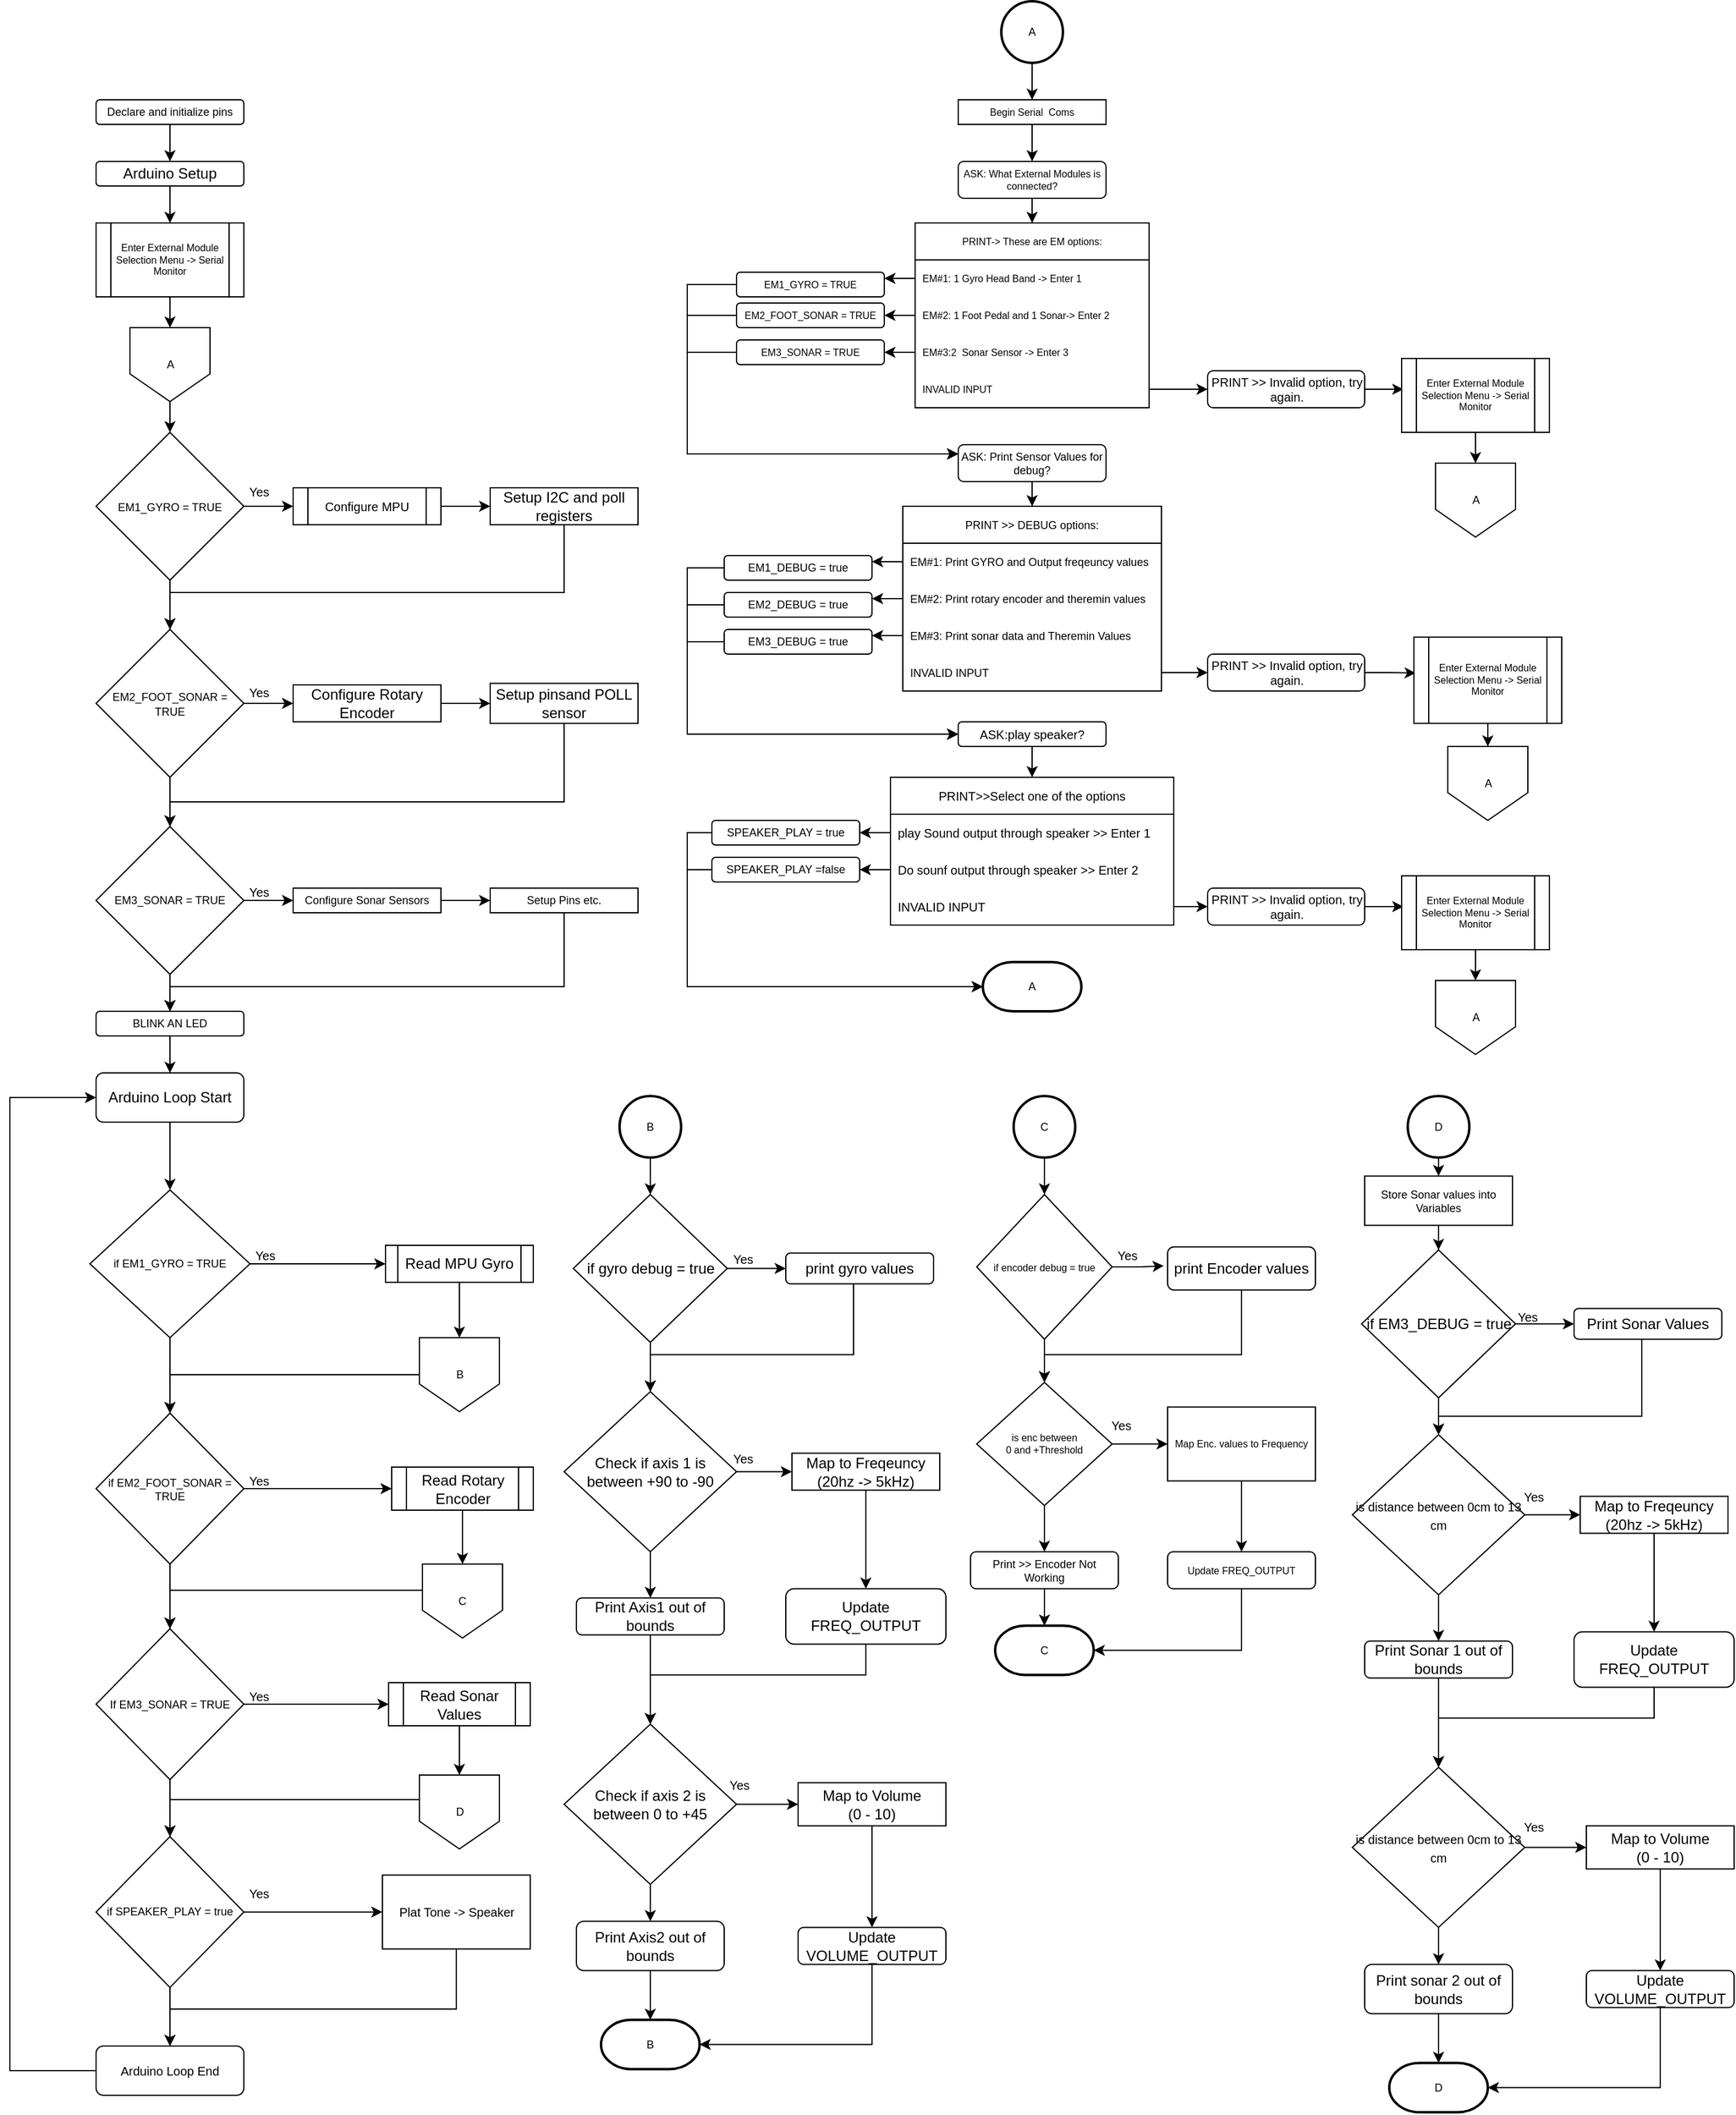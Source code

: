 <mxfile version="15.8.8" type="device"><diagram id="PJEQKFrNJg71ciwp8F-Z" name="Page-1"><mxGraphModel dx="1990" dy="1111" grid="1" gridSize="10" guides="1" tooltips="1" connect="1" arrows="1" fold="1" page="1" pageScale="1" pageWidth="850" pageHeight="1100" math="0" shadow="0"><root><mxCell id="0"/><mxCell id="1" parent="0"/><mxCell id="bRfIa2xZ5brcQMo-FOr0-97" style="edgeStyle=orthogonalEdgeStyle;rounded=0;orthogonalLoop=1;jettySize=auto;html=1;entryX=0.5;entryY=0;entryDx=0;entryDy=0;fontSize=8;" parent="1" source="bRfIa2xZ5brcQMo-FOr0-1" target="bRfIa2xZ5brcQMo-FOr0-75" edge="1"><mxGeometry relative="1" as="geometry"/></mxCell><mxCell id="bRfIa2xZ5brcQMo-FOr0-1" value="&lt;div&gt;Arduino Setup&lt;/div&gt;" style="rounded=1;whiteSpace=wrap;html=1;" parent="1" vertex="1"><mxGeometry x="250" y="220" width="120" height="20" as="geometry"/></mxCell><mxCell id="DkC74jDLHXOKYl8JmNId-74" style="edgeStyle=orthogonalEdgeStyle;rounded=0;orthogonalLoop=1;jettySize=auto;html=1;entryX=0.5;entryY=0;entryDx=0;entryDy=0;fontSize=9;" edge="1" parent="1" source="bRfIa2xZ5brcQMo-FOr0-4" target="DkC74jDLHXOKYl8JmNId-57"><mxGeometry relative="1" as="geometry"/></mxCell><mxCell id="bRfIa2xZ5brcQMo-FOr0-4" value="Arduino Loop Start" style="rounded=1;whiteSpace=wrap;html=1;" parent="1" vertex="1"><mxGeometry x="250" y="960" width="120" height="40" as="geometry"/></mxCell><mxCell id="DkC74jDLHXOKYl8JmNId-12" style="edgeStyle=orthogonalEdgeStyle;rounded=0;orthogonalLoop=1;jettySize=auto;html=1;entryX=0;entryY=0.5;entryDx=0;entryDy=0;fontSize=9;" edge="1" parent="1" source="bRfIa2xZ5brcQMo-FOr0-7" target="bRfIa2xZ5brcQMo-FOr0-55"><mxGeometry relative="1" as="geometry"/></mxCell><mxCell id="bRfIa2xZ5brcQMo-FOr0-7" value="Configure Rotary Encoder" style="rounded=0;whiteSpace=wrap;html=1;" parent="1" vertex="1"><mxGeometry x="410" y="645" width="120" height="30" as="geometry"/></mxCell><mxCell id="DkC74jDLHXOKYl8JmNId-95" style="edgeStyle=orthogonalEdgeStyle;rounded=0;orthogonalLoop=1;jettySize=auto;html=1;entryX=0.5;entryY=0;entryDx=0;entryDy=0;fontSize=9;" edge="1" parent="1" source="bRfIa2xZ5brcQMo-FOr0-11" target="DkC74jDLHXOKYl8JmNId-94"><mxGeometry relative="1" as="geometry"/></mxCell><mxCell id="bRfIa2xZ5brcQMo-FOr0-11" value="Read MPU Gyro" style="shape=process;whiteSpace=wrap;html=1;backgroundOutline=1;size=0.083;" parent="1" vertex="1"><mxGeometry x="485" y="1100" width="120" height="30" as="geometry"/></mxCell><mxCell id="DkC74jDLHXOKYl8JmNId-64" style="edgeStyle=orthogonalEdgeStyle;rounded=0;orthogonalLoop=1;jettySize=auto;html=1;entryX=0;entryY=0.5;entryDx=0;entryDy=0;fontSize=9;" edge="1" parent="1" source="bRfIa2xZ5brcQMo-FOr0-13" target="bRfIa2xZ5brcQMo-FOr0-14"><mxGeometry relative="1" as="geometry"/></mxCell><mxCell id="DkC74jDLHXOKYl8JmNId-66" style="edgeStyle=orthogonalEdgeStyle;rounded=0;orthogonalLoop=1;jettySize=auto;html=1;entryX=0.5;entryY=0;entryDx=0;entryDy=0;fontSize=9;" edge="1" parent="1" source="bRfIa2xZ5brcQMo-FOr0-13" target="bRfIa2xZ5brcQMo-FOr0-17"><mxGeometry relative="1" as="geometry"/></mxCell><mxCell id="bRfIa2xZ5brcQMo-FOr0-13" value="Check if axis 1 is between +90 to -90" style="rhombus;whiteSpace=wrap;html=1;" parent="1" vertex="1"><mxGeometry x="630" y="1218.75" width="140" height="130" as="geometry"/></mxCell><mxCell id="DkC74jDLHXOKYl8JmNId-65" style="edgeStyle=orthogonalEdgeStyle;rounded=0;orthogonalLoop=1;jettySize=auto;html=1;entryX=0.5;entryY=0;entryDx=0;entryDy=0;fontSize=9;" edge="1" parent="1" source="bRfIa2xZ5brcQMo-FOr0-14" target="bRfIa2xZ5brcQMo-FOr0-36"><mxGeometry relative="1" as="geometry"/></mxCell><mxCell id="bRfIa2xZ5brcQMo-FOr0-14" value="Map to Freqeuncy&lt;br&gt;(20hz -&amp;gt; 5kHz)" style="rounded=0;whiteSpace=wrap;html=1;" parent="1" vertex="1"><mxGeometry x="815" y="1268.75" width="120" height="30" as="geometry"/></mxCell><mxCell id="DkC74jDLHXOKYl8JmNId-67" style="edgeStyle=orthogonalEdgeStyle;rounded=0;orthogonalLoop=1;jettySize=auto;html=1;entryX=0.5;entryY=0;entryDx=0;entryDy=0;fontSize=9;" edge="1" parent="1" source="bRfIa2xZ5brcQMo-FOr0-17" target="bRfIa2xZ5brcQMo-FOr0-18"><mxGeometry relative="1" as="geometry"/></mxCell><mxCell id="bRfIa2xZ5brcQMo-FOr0-17" value="Print Axis1 out of bounds" style="rounded=1;whiteSpace=wrap;html=1;" parent="1" vertex="1"><mxGeometry x="640" y="1386.25" width="120" height="30" as="geometry"/></mxCell><mxCell id="DkC74jDLHXOKYl8JmNId-71" style="edgeStyle=orthogonalEdgeStyle;rounded=0;orthogonalLoop=1;jettySize=auto;html=1;entryX=0;entryY=0.5;entryDx=0;entryDy=0;fontSize=9;" edge="1" parent="1" source="bRfIa2xZ5brcQMo-FOr0-18" target="bRfIa2xZ5brcQMo-FOr0-19"><mxGeometry relative="1" as="geometry"/></mxCell><mxCell id="DkC74jDLHXOKYl8JmNId-73" style="edgeStyle=orthogonalEdgeStyle;rounded=0;orthogonalLoop=1;jettySize=auto;html=1;entryX=0.5;entryY=0;entryDx=0;entryDy=0;fontSize=9;" edge="1" parent="1" source="bRfIa2xZ5brcQMo-FOr0-18" target="bRfIa2xZ5brcQMo-FOr0-21"><mxGeometry relative="1" as="geometry"/></mxCell><mxCell id="bRfIa2xZ5brcQMo-FOr0-18" value="Check if axis 2 is between 0 to +45" style="rhombus;whiteSpace=wrap;html=1;" parent="1" vertex="1"><mxGeometry x="630" y="1488.75" width="140" height="130" as="geometry"/></mxCell><mxCell id="DkC74jDLHXOKYl8JmNId-72" style="edgeStyle=orthogonalEdgeStyle;rounded=0;orthogonalLoop=1;jettySize=auto;html=1;entryX=0.5;entryY=0;entryDx=0;entryDy=0;fontSize=9;" edge="1" parent="1" source="bRfIa2xZ5brcQMo-FOr0-19" target="bRfIa2xZ5brcQMo-FOr0-38"><mxGeometry relative="1" as="geometry"/></mxCell><mxCell id="bRfIa2xZ5brcQMo-FOr0-19" value="Map to Volume&lt;br&gt;(0 - 10)" style="rounded=0;whiteSpace=wrap;html=1;" parent="1" vertex="1"><mxGeometry x="820" y="1536.25" width="120" height="35" as="geometry"/></mxCell><mxCell id="DkC74jDLHXOKYl8JmNId-101" style="edgeStyle=orthogonalEdgeStyle;rounded=0;orthogonalLoop=1;jettySize=auto;html=1;entryX=0.5;entryY=0;entryDx=0;entryDy=0;entryPerimeter=0;fontSize=9;" edge="1" parent="1" source="bRfIa2xZ5brcQMo-FOr0-21" target="DkC74jDLHXOKYl8JmNId-100"><mxGeometry relative="1" as="geometry"/></mxCell><mxCell id="bRfIa2xZ5brcQMo-FOr0-21" value="Print Axis2 out of bounds" style="rounded=1;whiteSpace=wrap;html=1;" parent="1" vertex="1"><mxGeometry x="640" y="1648.75" width="120" height="40" as="geometry"/></mxCell><mxCell id="DkC74jDLHXOKYl8JmNId-68" style="edgeStyle=orthogonalEdgeStyle;rounded=0;orthogonalLoop=1;jettySize=auto;html=1;fontSize=9;" edge="1" parent="1" source="bRfIa2xZ5brcQMo-FOr0-36" target="bRfIa2xZ5brcQMo-FOr0-18"><mxGeometry relative="1" as="geometry"><Array as="points"><mxPoint x="875" y="1448.75"/><mxPoint x="700" y="1448.75"/></Array></mxGeometry></mxCell><mxCell id="bRfIa2xZ5brcQMo-FOr0-36" value="Update FREQ_OUTPUT" style="rounded=1;whiteSpace=wrap;html=1;" parent="1" vertex="1"><mxGeometry x="810" y="1378.75" width="130" height="45" as="geometry"/></mxCell><mxCell id="DkC74jDLHXOKYl8JmNId-102" style="edgeStyle=orthogonalEdgeStyle;rounded=0;orthogonalLoop=1;jettySize=auto;html=1;entryX=1;entryY=0.5;entryDx=0;entryDy=0;entryPerimeter=0;fontSize=9;" edge="1" parent="1" source="bRfIa2xZ5brcQMo-FOr0-38" target="DkC74jDLHXOKYl8JmNId-100"><mxGeometry relative="1" as="geometry"><Array as="points"><mxPoint x="880" y="1748.75"/></Array></mxGeometry></mxCell><mxCell id="bRfIa2xZ5brcQMo-FOr0-38" value="Update VOLUME_OUTPUT" style="rounded=1;whiteSpace=wrap;html=1;" parent="1" vertex="1"><mxGeometry x="820" y="1653.75" width="120" height="30" as="geometry"/></mxCell><mxCell id="DkC74jDLHXOKYl8JmNId-61" style="edgeStyle=orthogonalEdgeStyle;rounded=0;orthogonalLoop=1;jettySize=auto;html=1;entryX=0;entryY=0.5;entryDx=0;entryDy=0;fontSize=9;" edge="1" parent="1" source="bRfIa2xZ5brcQMo-FOr0-45" target="bRfIa2xZ5brcQMo-FOr0-46"><mxGeometry relative="1" as="geometry"/></mxCell><mxCell id="DkC74jDLHXOKYl8JmNId-62" style="edgeStyle=orthogonalEdgeStyle;rounded=0;orthogonalLoop=1;jettySize=auto;html=1;entryX=0.5;entryY=0;entryDx=0;entryDy=0;fontSize=9;" edge="1" parent="1" source="bRfIa2xZ5brcQMo-FOr0-45" target="bRfIa2xZ5brcQMo-FOr0-13"><mxGeometry relative="1" as="geometry"/></mxCell><mxCell id="bRfIa2xZ5brcQMo-FOr0-45" value="if gyro debug = true" style="rhombus;whiteSpace=wrap;html=1;" parent="1" vertex="1"><mxGeometry x="637.5" y="1058.75" width="125" height="120" as="geometry"/></mxCell><mxCell id="DkC74jDLHXOKYl8JmNId-70" style="edgeStyle=orthogonalEdgeStyle;rounded=0;orthogonalLoop=1;jettySize=auto;html=1;entryX=0.5;entryY=0;entryDx=0;entryDy=0;fontSize=9;" edge="1" parent="1" source="bRfIa2xZ5brcQMo-FOr0-46" target="bRfIa2xZ5brcQMo-FOr0-13"><mxGeometry relative="1" as="geometry"><Array as="points"><mxPoint x="865" y="1188.75"/><mxPoint x="700" y="1188.75"/></Array></mxGeometry></mxCell><mxCell id="bRfIa2xZ5brcQMo-FOr0-46" value="print gyro values" style="rounded=1;whiteSpace=wrap;html=1;" parent="1" vertex="1"><mxGeometry x="810" y="1106.25" width="120" height="25" as="geometry"/></mxCell><mxCell id="DkC74jDLHXOKYl8JmNId-108" style="edgeStyle=orthogonalEdgeStyle;rounded=0;orthogonalLoop=1;jettySize=auto;html=1;entryX=0.5;entryY=0;entryDx=0;entryDy=0;fontSize=9;" edge="1" parent="1" source="bRfIa2xZ5brcQMo-FOr0-51" target="DkC74jDLHXOKYl8JmNId-107"><mxGeometry relative="1" as="geometry"/></mxCell><mxCell id="bRfIa2xZ5brcQMo-FOr0-51" value="Read Rotary Encoder" style="shape=process;whiteSpace=wrap;html=1;backgroundOutline=1;" parent="1" vertex="1"><mxGeometry x="490" y="1280" width="115" height="35" as="geometry"/></mxCell><mxCell id="DkC74jDLHXOKYl8JmNId-162" style="edgeStyle=orthogonalEdgeStyle;rounded=0;orthogonalLoop=1;jettySize=auto;html=1;entryX=0.5;entryY=0;entryDx=0;entryDy=0;fontSize=10;" edge="1" parent="1" source="bRfIa2xZ5brcQMo-FOr0-55" target="DkC74jDLHXOKYl8JmNId-14"><mxGeometry relative="1" as="geometry"><Array as="points"><mxPoint x="630" y="740"/><mxPoint x="310" y="740"/></Array></mxGeometry></mxCell><mxCell id="bRfIa2xZ5brcQMo-FOr0-55" value="Setup pinsand POLL sensor" style="rounded=0;whiteSpace=wrap;html=1;" parent="1" vertex="1"><mxGeometry x="570" y="643.75" width="120" height="32.5" as="geometry"/></mxCell><mxCell id="DkC74jDLHXOKYl8JmNId-163" style="edgeStyle=orthogonalEdgeStyle;rounded=0;orthogonalLoop=1;jettySize=auto;html=1;entryX=0.5;entryY=0;entryDx=0;entryDy=0;fontSize=10;" edge="1" parent="1" source="bRfIa2xZ5brcQMo-FOr0-56" target="DkC74jDLHXOKYl8JmNId-3"><mxGeometry relative="1" as="geometry"><Array as="points"><mxPoint x="630" y="570"/><mxPoint x="310" y="570"/></Array></mxGeometry></mxCell><mxCell id="bRfIa2xZ5brcQMo-FOr0-56" value="Setup I2C and poll registers" style="rounded=0;whiteSpace=wrap;html=1;" parent="1" vertex="1"><mxGeometry x="570" y="485" width="120" height="30" as="geometry"/></mxCell><mxCell id="bRfIa2xZ5brcQMo-FOr0-70" style="edgeStyle=orthogonalEdgeStyle;rounded=0;orthogonalLoop=1;jettySize=auto;html=1;entryX=-0.026;entryY=0.44;entryDx=0;entryDy=0;entryPerimeter=0;fontSize=8;" parent="1" source="bRfIa2xZ5brcQMo-FOr0-64" target="bRfIa2xZ5brcQMo-FOr0-65" edge="1"><mxGeometry relative="1" as="geometry"/></mxCell><mxCell id="DkC74jDLHXOKYl8JmNId-80" style="edgeStyle=orthogonalEdgeStyle;rounded=0;orthogonalLoop=1;jettySize=auto;html=1;entryX=0.5;entryY=0;entryDx=0;entryDy=0;fontSize=9;" edge="1" parent="1" source="bRfIa2xZ5brcQMo-FOr0-64" target="bRfIa2xZ5brcQMo-FOr0-71"><mxGeometry relative="1" as="geometry"/></mxCell><mxCell id="bRfIa2xZ5brcQMo-FOr0-64" value="if encoder debug = true" style="rhombus;whiteSpace=wrap;html=1;fontSize=8;" parent="1" vertex="1"><mxGeometry x="965" y="1058.75" width="110" height="117.5" as="geometry"/></mxCell><mxCell id="DkC74jDLHXOKYl8JmNId-81" style="edgeStyle=orthogonalEdgeStyle;rounded=0;orthogonalLoop=1;jettySize=auto;html=1;entryX=0.5;entryY=0;entryDx=0;entryDy=0;fontSize=9;" edge="1" parent="1" source="bRfIa2xZ5brcQMo-FOr0-65" target="bRfIa2xZ5brcQMo-FOr0-71"><mxGeometry relative="1" as="geometry"><Array as="points"><mxPoint x="1180" y="1188.75"/><mxPoint x="1020" y="1188.75"/></Array></mxGeometry></mxCell><mxCell id="bRfIa2xZ5brcQMo-FOr0-65" value="print Encoder values" style="rounded=1;whiteSpace=wrap;html=1;" parent="1" vertex="1"><mxGeometry x="1120" y="1101.25" width="120" height="35" as="geometry"/></mxCell><mxCell id="DkC74jDLHXOKYl8JmNId-85" style="edgeStyle=orthogonalEdgeStyle;rounded=0;orthogonalLoop=1;jettySize=auto;html=1;entryX=0;entryY=0.5;entryDx=0;entryDy=0;fontSize=9;" edge="1" parent="1" source="bRfIa2xZ5brcQMo-FOr0-71" target="bRfIa2xZ5brcQMo-FOr0-72"><mxGeometry relative="1" as="geometry"/></mxCell><mxCell id="DkC74jDLHXOKYl8JmNId-87" style="edgeStyle=orthogonalEdgeStyle;rounded=0;orthogonalLoop=1;jettySize=auto;html=1;entryX=0.5;entryY=0;entryDx=0;entryDy=0;fontSize=9;" edge="1" parent="1" source="bRfIa2xZ5brcQMo-FOr0-71" target="DkC74jDLHXOKYl8JmNId-48"><mxGeometry relative="1" as="geometry"/></mxCell><mxCell id="bRfIa2xZ5brcQMo-FOr0-71" value="&lt;div&gt;is enc between &lt;br&gt;&lt;/div&gt;&lt;div&gt;0 and +Threshold&lt;br&gt;&lt;/div&gt;" style="rhombus;whiteSpace=wrap;html=1;fontSize=8;" parent="1" vertex="1"><mxGeometry x="965" y="1211.25" width="110" height="100" as="geometry"/></mxCell><mxCell id="DkC74jDLHXOKYl8JmNId-86" style="edgeStyle=orthogonalEdgeStyle;rounded=0;orthogonalLoop=1;jettySize=auto;html=1;entryX=0.5;entryY=0;entryDx=0;entryDy=0;fontSize=9;" edge="1" parent="1" source="bRfIa2xZ5brcQMo-FOr0-72" target="bRfIa2xZ5brcQMo-FOr0-73"><mxGeometry relative="1" as="geometry"/></mxCell><mxCell id="bRfIa2xZ5brcQMo-FOr0-72" value="Map Enc. values to Frequency " style="rounded=0;whiteSpace=wrap;html=1;fontSize=8;" parent="1" vertex="1"><mxGeometry x="1120" y="1231.25" width="120" height="60" as="geometry"/></mxCell><mxCell id="DkC74jDLHXOKYl8JmNId-113" style="edgeStyle=orthogonalEdgeStyle;rounded=0;orthogonalLoop=1;jettySize=auto;html=1;entryX=1;entryY=0.5;entryDx=0;entryDy=0;entryPerimeter=0;fontSize=9;" edge="1" parent="1" source="bRfIa2xZ5brcQMo-FOr0-73" target="DkC74jDLHXOKYl8JmNId-111"><mxGeometry relative="1" as="geometry"><Array as="points"><mxPoint x="1180" y="1428.75"/></Array></mxGeometry></mxCell><mxCell id="bRfIa2xZ5brcQMo-FOr0-73" value="Update FREQ_OUTPUT" style="rounded=1;whiteSpace=wrap;html=1;fontSize=8;" parent="1" vertex="1"><mxGeometry x="1120" y="1348.75" width="120" height="30" as="geometry"/></mxCell><mxCell id="DkC74jDLHXOKYl8JmNId-186" style="edgeStyle=orthogonalEdgeStyle;rounded=0;orthogonalLoop=1;jettySize=auto;html=1;entryX=0.5;entryY=0;entryDx=0;entryDy=0;fontSize=10;" edge="1" parent="1" source="bRfIa2xZ5brcQMo-FOr0-75" target="DkC74jDLHXOKYl8JmNId-185"><mxGeometry relative="1" as="geometry"/></mxCell><mxCell id="bRfIa2xZ5brcQMo-FOr0-75" value="Enter External Module Selection Menu -&amp;gt; Serial Monitor" style="shape=process;whiteSpace=wrap;html=1;backgroundOutline=1;fontSize=8;" parent="1" vertex="1"><mxGeometry x="250" y="270" width="120" height="60" as="geometry"/></mxCell><mxCell id="bRfIa2xZ5brcQMo-FOr0-89" style="edgeStyle=orthogonalEdgeStyle;rounded=0;orthogonalLoop=1;jettySize=auto;html=1;entryX=0.5;entryY=0;entryDx=0;entryDy=0;fontSize=8;" parent="1" source="bRfIa2xZ5brcQMo-FOr0-77" target="bRfIa2xZ5brcQMo-FOr0-84" edge="1"><mxGeometry relative="1" as="geometry"/></mxCell><mxCell id="bRfIa2xZ5brcQMo-FOr0-77" value="&lt;div&gt;Begin Serial&amp;nbsp; Coms&lt;/div&gt;" style="rounded=0;whiteSpace=wrap;html=1;fontSize=8;" parent="1" vertex="1"><mxGeometry x="950" y="170" width="120" height="20" as="geometry"/></mxCell><mxCell id="bRfIa2xZ5brcQMo-FOr0-80" value="PRINT-&gt; These are EM options: " style="swimlane;fontStyle=0;childLayout=stackLayout;horizontal=1;startSize=30;horizontalStack=0;resizeParent=1;resizeParentMax=0;resizeLast=0;collapsible=1;marginBottom=0;fontSize=8;" parent="1" vertex="1"><mxGeometry x="915" y="270" width="190" height="150" as="geometry"><mxRectangle x="-115" y="-110" width="140" height="30" as="alternateBounds"/></mxGeometry></mxCell><mxCell id="bRfIa2xZ5brcQMo-FOr0-81" value="EM#1: 1 Gyro Head Band -&gt; Enter 1" style="text;strokeColor=none;fillColor=none;align=left;verticalAlign=middle;spacingLeft=4;spacingRight=4;overflow=hidden;points=[[0,0.5],[1,0.5]];portConstraint=eastwest;rotatable=0;fontSize=8;" parent="bRfIa2xZ5brcQMo-FOr0-80" vertex="1"><mxGeometry y="30" width="190" height="30" as="geometry"/></mxCell><mxCell id="bRfIa2xZ5brcQMo-FOr0-82" value="EM#2: 1 Foot Pedal and 1 Sonar-&gt; Enter 2" style="text;strokeColor=none;fillColor=none;align=left;verticalAlign=middle;spacingLeft=4;spacingRight=4;overflow=hidden;points=[[0,0.5],[1,0.5]];portConstraint=eastwest;rotatable=0;fontSize=8;" parent="bRfIa2xZ5brcQMo-FOr0-80" vertex="1"><mxGeometry y="60" width="190" height="30" as="geometry"/></mxCell><mxCell id="bRfIa2xZ5brcQMo-FOr0-83" value="EM#3:2  Sonar Sensor -&gt; Enter 3" style="text;strokeColor=none;fillColor=none;align=left;verticalAlign=middle;spacingLeft=4;spacingRight=4;overflow=hidden;points=[[0,0.5],[1,0.5]];portConstraint=eastwest;rotatable=0;fontSize=8;" parent="bRfIa2xZ5brcQMo-FOr0-80" vertex="1"><mxGeometry y="90" width="190" height="30" as="geometry"/></mxCell><mxCell id="DkC74jDLHXOKYl8JmNId-193" value="INVALID INPUT " style="text;strokeColor=none;fillColor=none;align=left;verticalAlign=middle;spacingLeft=4;spacingRight=4;overflow=hidden;points=[[0,0.5],[1,0.5]];portConstraint=eastwest;rotatable=0;fontSize=8;" vertex="1" parent="bRfIa2xZ5brcQMo-FOr0-80"><mxGeometry y="120" width="190" height="30" as="geometry"/></mxCell><mxCell id="bRfIa2xZ5brcQMo-FOr0-90" style="edgeStyle=orthogonalEdgeStyle;rounded=0;orthogonalLoop=1;jettySize=auto;html=1;entryX=0.5;entryY=0;entryDx=0;entryDy=0;fontSize=8;" parent="1" source="bRfIa2xZ5brcQMo-FOr0-84" target="bRfIa2xZ5brcQMo-FOr0-80" edge="1"><mxGeometry relative="1" as="geometry"/></mxCell><mxCell id="bRfIa2xZ5brcQMo-FOr0-84" value="ASK: What External Modules is connected?" style="rounded=1;whiteSpace=wrap;html=1;fontSize=8;" parent="1" vertex="1"><mxGeometry x="950" y="220" width="120" height="30" as="geometry"/></mxCell><mxCell id="DkC74jDLHXOKYl8JmNId-215" style="edgeStyle=orthogonalEdgeStyle;rounded=0;orthogonalLoop=1;jettySize=auto;html=1;entryX=0;entryY=0.25;entryDx=0;entryDy=0;fontSize=10;" edge="1" parent="1" source="bRfIa2xZ5brcQMo-FOr0-85" target="DkC74jDLHXOKYl8JmNId-19"><mxGeometry relative="1" as="geometry"><Array as="points"><mxPoint x="730" y="320"/><mxPoint x="730" y="458"/></Array></mxGeometry></mxCell><mxCell id="bRfIa2xZ5brcQMo-FOr0-85" value="EM1_GYRO = TRUE" style="rounded=1;whiteSpace=wrap;html=1;fontSize=8;" parent="1" vertex="1"><mxGeometry x="770" y="310" width="120" height="20" as="geometry"/></mxCell><mxCell id="DkC74jDLHXOKYl8JmNId-216" style="edgeStyle=orthogonalEdgeStyle;rounded=0;orthogonalLoop=1;jettySize=auto;html=1;entryX=0;entryY=0.25;entryDx=0;entryDy=0;fontSize=10;" edge="1" parent="1" source="bRfIa2xZ5brcQMo-FOr0-87" target="DkC74jDLHXOKYl8JmNId-19"><mxGeometry relative="1" as="geometry"><Array as="points"><mxPoint x="730" y="345"/><mxPoint x="730" y="458"/></Array></mxGeometry></mxCell><mxCell id="bRfIa2xZ5brcQMo-FOr0-87" value="EM2_FOOT_SONAR = TRUE" style="rounded=1;whiteSpace=wrap;html=1;fontSize=8;" parent="1" vertex="1"><mxGeometry x="770" y="335" width="120" height="20" as="geometry"/></mxCell><mxCell id="DkC74jDLHXOKYl8JmNId-217" style="edgeStyle=orthogonalEdgeStyle;rounded=0;orthogonalLoop=1;jettySize=auto;html=1;entryX=0;entryY=0.25;entryDx=0;entryDy=0;fontSize=10;" edge="1" parent="1" source="bRfIa2xZ5brcQMo-FOr0-88" target="DkC74jDLHXOKYl8JmNId-19"><mxGeometry relative="1" as="geometry"><Array as="points"><mxPoint x="730" y="375"/><mxPoint x="730" y="458"/></Array></mxGeometry></mxCell><mxCell id="bRfIa2xZ5brcQMo-FOr0-88" value="EM3_SONAR = TRUE" style="rounded=1;whiteSpace=wrap;html=1;fontSize=8;" parent="1" vertex="1"><mxGeometry x="770" y="365" width="120" height="20" as="geometry"/></mxCell><mxCell id="bRfIa2xZ5brcQMo-FOr0-92" style="edgeStyle=orthogonalEdgeStyle;rounded=0;orthogonalLoop=1;jettySize=auto;html=1;entryX=1;entryY=0.25;entryDx=0;entryDy=0;fontSize=8;" parent="1" source="bRfIa2xZ5brcQMo-FOr0-81" target="bRfIa2xZ5brcQMo-FOr0-85" edge="1"><mxGeometry relative="1" as="geometry"/></mxCell><mxCell id="bRfIa2xZ5brcQMo-FOr0-93" style="edgeStyle=orthogonalEdgeStyle;rounded=0;orthogonalLoop=1;jettySize=auto;html=1;entryX=1;entryY=0.5;entryDx=0;entryDy=0;fontSize=8;" parent="1" source="bRfIa2xZ5brcQMo-FOr0-82" target="bRfIa2xZ5brcQMo-FOr0-87" edge="1"><mxGeometry relative="1" as="geometry"/></mxCell><mxCell id="bRfIa2xZ5brcQMo-FOr0-94" style="edgeStyle=orthogonalEdgeStyle;rounded=0;orthogonalLoop=1;jettySize=auto;html=1;entryX=1;entryY=0.5;entryDx=0;entryDy=0;fontSize=8;" parent="1" source="bRfIa2xZ5brcQMo-FOr0-83" target="bRfIa2xZ5brcQMo-FOr0-88" edge="1"><mxGeometry relative="1" as="geometry"/></mxCell><mxCell id="DkC74jDLHXOKYl8JmNId-6" style="edgeStyle=orthogonalEdgeStyle;rounded=0;orthogonalLoop=1;jettySize=auto;html=1;entryX=0;entryY=0.5;entryDx=0;entryDy=0;fontSize=9;" edge="1" parent="1" source="DkC74jDLHXOKYl8JmNId-1" target="DkC74jDLHXOKYl8JmNId-2"><mxGeometry relative="1" as="geometry"><Array as="points"><mxPoint x="390" y="500"/><mxPoint x="390" y="500"/></Array></mxGeometry></mxCell><mxCell id="DkC74jDLHXOKYl8JmNId-9" style="edgeStyle=orthogonalEdgeStyle;rounded=0;orthogonalLoop=1;jettySize=auto;html=1;entryX=0.5;entryY=0;entryDx=0;entryDy=0;fontSize=9;" edge="1" parent="1" source="DkC74jDLHXOKYl8JmNId-1" target="DkC74jDLHXOKYl8JmNId-3"><mxGeometry relative="1" as="geometry"/></mxCell><mxCell id="DkC74jDLHXOKYl8JmNId-1" value="&lt;font style=&quot;font-size: 9px&quot;&gt;&lt;br&gt;EM1_GYRO = TRUE&lt;br&gt;&lt;br&gt;&lt;/font&gt;" style="rhombus;whiteSpace=wrap;html=1;" vertex="1" parent="1"><mxGeometry x="250" y="440" width="120" height="120" as="geometry"/></mxCell><mxCell id="DkC74jDLHXOKYl8JmNId-7" style="edgeStyle=orthogonalEdgeStyle;rounded=0;orthogonalLoop=1;jettySize=auto;html=1;fontSize=9;" edge="1" parent="1" source="DkC74jDLHXOKYl8JmNId-2" target="bRfIa2xZ5brcQMo-FOr0-56"><mxGeometry relative="1" as="geometry"/></mxCell><mxCell id="DkC74jDLHXOKYl8JmNId-2" value="Configure MPU" style="shape=process;whiteSpace=wrap;html=1;backgroundOutline=1;fontSize=10;" vertex="1" parent="1"><mxGeometry x="410" y="485" width="120" height="30" as="geometry"/></mxCell><mxCell id="DkC74jDLHXOKYl8JmNId-10" style="edgeStyle=orthogonalEdgeStyle;rounded=0;orthogonalLoop=1;jettySize=auto;html=1;fontSize=9;" edge="1" parent="1" source="DkC74jDLHXOKYl8JmNId-3" target="bRfIa2xZ5brcQMo-FOr0-7"><mxGeometry relative="1" as="geometry"/></mxCell><mxCell id="DkC74jDLHXOKYl8JmNId-16" style="edgeStyle=orthogonalEdgeStyle;rounded=0;orthogonalLoop=1;jettySize=auto;html=1;entryX=0.5;entryY=0;entryDx=0;entryDy=0;fontSize=9;" edge="1" parent="1" source="DkC74jDLHXOKYl8JmNId-3" target="DkC74jDLHXOKYl8JmNId-14"><mxGeometry relative="1" as="geometry"/></mxCell><mxCell id="DkC74jDLHXOKYl8JmNId-3" value="&lt;font style=&quot;font-size: 9px&quot;&gt;EM2_FOOT_SONAR = TRUE&lt;/font&gt;" style="rhombus;whiteSpace=wrap;html=1;fontSize=10;" vertex="1" parent="1"><mxGeometry x="250" y="600" width="120" height="120" as="geometry"/></mxCell><mxCell id="DkC74jDLHXOKYl8JmNId-37" style="edgeStyle=orthogonalEdgeStyle;rounded=0;orthogonalLoop=1;jettySize=auto;html=1;fontSize=9;" edge="1" parent="1" source="DkC74jDLHXOKYl8JmNId-14" target="DkC74jDLHXOKYl8JmNId-15"><mxGeometry relative="1" as="geometry"/></mxCell><mxCell id="DkC74jDLHXOKYl8JmNId-41" style="edgeStyle=orthogonalEdgeStyle;rounded=0;orthogonalLoop=1;jettySize=auto;html=1;entryX=0.5;entryY=0;entryDx=0;entryDy=0;fontSize=9;" edge="1" parent="1" source="DkC74jDLHXOKYl8JmNId-14" target="DkC74jDLHXOKYl8JmNId-40"><mxGeometry relative="1" as="geometry"/></mxCell><mxCell id="DkC74jDLHXOKYl8JmNId-14" value="EM3_SONAR = TRUE" style="rhombus;whiteSpace=wrap;html=1;fontSize=9;" vertex="1" parent="1"><mxGeometry x="250" y="760" width="120" height="120" as="geometry"/></mxCell><mxCell id="DkC74jDLHXOKYl8JmNId-38" style="edgeStyle=orthogonalEdgeStyle;rounded=0;orthogonalLoop=1;jettySize=auto;html=1;entryX=0;entryY=0.5;entryDx=0;entryDy=0;fontSize=9;" edge="1" parent="1" source="DkC74jDLHXOKYl8JmNId-15" target="DkC74jDLHXOKYl8JmNId-18"><mxGeometry relative="1" as="geometry"/></mxCell><mxCell id="DkC74jDLHXOKYl8JmNId-15" value="Configure Sonar Sensors" style="rounded=0;whiteSpace=wrap;html=1;fontSize=9;" vertex="1" parent="1"><mxGeometry x="410" y="810" width="120" height="20" as="geometry"/></mxCell><mxCell id="DkC74jDLHXOKYl8JmNId-164" style="edgeStyle=orthogonalEdgeStyle;rounded=0;orthogonalLoop=1;jettySize=auto;html=1;entryX=0.5;entryY=0;entryDx=0;entryDy=0;fontSize=10;" edge="1" parent="1" source="DkC74jDLHXOKYl8JmNId-18" target="DkC74jDLHXOKYl8JmNId-40"><mxGeometry relative="1" as="geometry"><Array as="points"><mxPoint x="630" y="890"/><mxPoint x="310" y="890"/></Array></mxGeometry></mxCell><mxCell id="DkC74jDLHXOKYl8JmNId-18" value="Setup Pins etc. " style="rounded=0;whiteSpace=wrap;html=1;fontSize=9;" vertex="1" parent="1"><mxGeometry x="570" y="810" width="120" height="20" as="geometry"/></mxCell><mxCell id="DkC74jDLHXOKYl8JmNId-34" style="edgeStyle=orthogonalEdgeStyle;rounded=0;orthogonalLoop=1;jettySize=auto;html=1;entryX=0.5;entryY=0;entryDx=0;entryDy=0;fontSize=9;" edge="1" parent="1" source="DkC74jDLHXOKYl8JmNId-19" target="DkC74jDLHXOKYl8JmNId-20"><mxGeometry relative="1" as="geometry"/></mxCell><mxCell id="DkC74jDLHXOKYl8JmNId-19" value="ASK: Print Sensor Values for debug?" style="rounded=1;whiteSpace=wrap;html=1;fontSize=9;" vertex="1" parent="1"><mxGeometry x="950" y="450" width="120" height="30" as="geometry"/></mxCell><mxCell id="DkC74jDLHXOKYl8JmNId-20" value="PRINT &gt;&gt; DEBUG options:" style="swimlane;fontStyle=0;childLayout=stackLayout;horizontal=1;startSize=30;horizontalStack=0;resizeParent=1;resizeParentMax=0;resizeLast=0;collapsible=1;marginBottom=0;fontSize=9;" vertex="1" parent="1"><mxGeometry x="905" y="500" width="210" height="150" as="geometry"><mxRectangle x="45" y="200" width="150" height="30" as="alternateBounds"/></mxGeometry></mxCell><mxCell id="DkC74jDLHXOKYl8JmNId-21" value="EM#1: Print GYRO and Output freqeuncy values" style="text;strokeColor=none;fillColor=none;align=left;verticalAlign=middle;spacingLeft=4;spacingRight=4;overflow=hidden;points=[[0,0.5],[1,0.5]];portConstraint=eastwest;rotatable=0;fontSize=9;" vertex="1" parent="DkC74jDLHXOKYl8JmNId-20"><mxGeometry y="30" width="210" height="30" as="geometry"/></mxCell><mxCell id="DkC74jDLHXOKYl8JmNId-22" value="EM#2: Print rotary encoder and theremin values" style="text;strokeColor=none;fillColor=none;align=left;verticalAlign=middle;spacingLeft=4;spacingRight=4;overflow=hidden;points=[[0,0.5],[1,0.5]];portConstraint=eastwest;rotatable=0;fontSize=9;" vertex="1" parent="DkC74jDLHXOKYl8JmNId-20"><mxGeometry y="60" width="210" height="30" as="geometry"/></mxCell><mxCell id="DkC74jDLHXOKYl8JmNId-23" value="EM#3: Print sonar data and Theremin Values" style="text;strokeColor=none;fillColor=none;align=left;verticalAlign=middle;spacingLeft=4;spacingRight=4;overflow=hidden;points=[[0,0.5],[1,0.5]];portConstraint=eastwest;rotatable=0;fontSize=9;" vertex="1" parent="DkC74jDLHXOKYl8JmNId-20"><mxGeometry y="90" width="210" height="30" as="geometry"/></mxCell><mxCell id="DkC74jDLHXOKYl8JmNId-194" value="INVALID INPUT " style="text;strokeColor=none;fillColor=none;align=left;verticalAlign=middle;spacingLeft=4;spacingRight=4;overflow=hidden;points=[[0,0.5],[1,0.5]];portConstraint=eastwest;rotatable=0;fontSize=9;" vertex="1" parent="DkC74jDLHXOKYl8JmNId-20"><mxGeometry y="120" width="210" height="30" as="geometry"/></mxCell><mxCell id="DkC74jDLHXOKYl8JmNId-218" style="edgeStyle=orthogonalEdgeStyle;rounded=0;orthogonalLoop=1;jettySize=auto;html=1;entryX=0;entryY=0.5;entryDx=0;entryDy=0;fontSize=10;" edge="1" parent="1" source="DkC74jDLHXOKYl8JmNId-25" target="DkC74jDLHXOKYl8JmNId-151"><mxGeometry relative="1" as="geometry"><Array as="points"><mxPoint x="730" y="550"/><mxPoint x="730" y="685"/></Array></mxGeometry></mxCell><mxCell id="DkC74jDLHXOKYl8JmNId-25" value="EM1_DEBUG = true" style="rounded=1;whiteSpace=wrap;html=1;fontSize=9;" vertex="1" parent="1"><mxGeometry x="760" y="540" width="120" height="20" as="geometry"/></mxCell><mxCell id="DkC74jDLHXOKYl8JmNId-219" style="edgeStyle=orthogonalEdgeStyle;rounded=0;orthogonalLoop=1;jettySize=auto;html=1;entryX=0;entryY=0.5;entryDx=0;entryDy=0;fontSize=10;" edge="1" parent="1" source="DkC74jDLHXOKYl8JmNId-26" target="DkC74jDLHXOKYl8JmNId-151"><mxGeometry relative="1" as="geometry"><Array as="points"><mxPoint x="730" y="580"/><mxPoint x="730" y="685"/></Array></mxGeometry></mxCell><mxCell id="DkC74jDLHXOKYl8JmNId-26" value="EM2_DEBUG = true" style="rounded=1;whiteSpace=wrap;html=1;fontSize=9;" vertex="1" parent="1"><mxGeometry x="760" y="570" width="120" height="20" as="geometry"/></mxCell><mxCell id="DkC74jDLHXOKYl8JmNId-220" style="edgeStyle=orthogonalEdgeStyle;rounded=0;orthogonalLoop=1;jettySize=auto;html=1;entryX=0;entryY=0.5;entryDx=0;entryDy=0;fontSize=10;" edge="1" parent="1" source="DkC74jDLHXOKYl8JmNId-27" target="DkC74jDLHXOKYl8JmNId-151"><mxGeometry relative="1" as="geometry"><Array as="points"><mxPoint x="730" y="610"/><mxPoint x="730" y="685"/></Array></mxGeometry></mxCell><mxCell id="DkC74jDLHXOKYl8JmNId-27" value="EM3_DEBUG = true" style="rounded=1;whiteSpace=wrap;html=1;fontSize=9;" vertex="1" parent="1"><mxGeometry x="760" y="600" width="120" height="20" as="geometry"/></mxCell><mxCell id="DkC74jDLHXOKYl8JmNId-29" style="edgeStyle=orthogonalEdgeStyle;rounded=0;orthogonalLoop=1;jettySize=auto;html=1;entryX=1;entryY=0.25;entryDx=0;entryDy=0;fontSize=9;" edge="1" parent="1" source="DkC74jDLHXOKYl8JmNId-21" target="DkC74jDLHXOKYl8JmNId-25"><mxGeometry relative="1" as="geometry"/></mxCell><mxCell id="DkC74jDLHXOKYl8JmNId-31" style="edgeStyle=orthogonalEdgeStyle;rounded=0;orthogonalLoop=1;jettySize=auto;html=1;entryX=1;entryY=0.25;entryDx=0;entryDy=0;fontSize=9;" edge="1" parent="1" source="DkC74jDLHXOKYl8JmNId-22" target="DkC74jDLHXOKYl8JmNId-26"><mxGeometry relative="1" as="geometry"/></mxCell><mxCell id="DkC74jDLHXOKYl8JmNId-32" style="edgeStyle=orthogonalEdgeStyle;rounded=0;orthogonalLoop=1;jettySize=auto;html=1;entryX=1;entryY=0.25;entryDx=0;entryDy=0;fontSize=9;" edge="1" parent="1" source="DkC74jDLHXOKYl8JmNId-23" target="DkC74jDLHXOKYl8JmNId-27"><mxGeometry relative="1" as="geometry"/></mxCell><mxCell id="DkC74jDLHXOKYl8JmNId-36" style="edgeStyle=orthogonalEdgeStyle;rounded=0;orthogonalLoop=1;jettySize=auto;html=1;fontSize=9;" edge="1" parent="1" source="DkC74jDLHXOKYl8JmNId-35" target="bRfIa2xZ5brcQMo-FOr0-1"><mxGeometry relative="1" as="geometry"/></mxCell><mxCell id="DkC74jDLHXOKYl8JmNId-35" value="Declare and initialize pins" style="rounded=1;whiteSpace=wrap;html=1;fontSize=9;" vertex="1" parent="1"><mxGeometry x="250" y="170" width="120" height="20" as="geometry"/></mxCell><mxCell id="DkC74jDLHXOKYl8JmNId-42" style="edgeStyle=orthogonalEdgeStyle;rounded=0;orthogonalLoop=1;jettySize=auto;html=1;entryX=0.5;entryY=0;entryDx=0;entryDy=0;fontSize=9;" edge="1" parent="1" source="DkC74jDLHXOKYl8JmNId-40" target="bRfIa2xZ5brcQMo-FOr0-4"><mxGeometry relative="1" as="geometry"/></mxCell><mxCell id="DkC74jDLHXOKYl8JmNId-40" value="BLINK AN LED" style="rounded=1;whiteSpace=wrap;html=1;fontSize=9;" vertex="1" parent="1"><mxGeometry x="250" y="910" width="120" height="20" as="geometry"/></mxCell><mxCell id="DkC74jDLHXOKYl8JmNId-112" style="edgeStyle=orthogonalEdgeStyle;rounded=0;orthogonalLoop=1;jettySize=auto;html=1;entryX=0.5;entryY=0;entryDx=0;entryDy=0;entryPerimeter=0;fontSize=9;" edge="1" parent="1" source="DkC74jDLHXOKYl8JmNId-48" target="DkC74jDLHXOKYl8JmNId-111"><mxGeometry relative="1" as="geometry"/></mxCell><mxCell id="DkC74jDLHXOKYl8JmNId-48" value="Print &amp;gt;&amp;gt; Encoder Not Working" style="rounded=1;whiteSpace=wrap;html=1;fontSize=9;" vertex="1" parent="1"><mxGeometry x="960" y="1348.75" width="120" height="30" as="geometry"/></mxCell><mxCell id="DkC74jDLHXOKYl8JmNId-75" style="edgeStyle=orthogonalEdgeStyle;rounded=0;orthogonalLoop=1;jettySize=auto;html=1;entryX=0;entryY=0.5;entryDx=0;entryDy=0;fontSize=9;" edge="1" parent="1" source="DkC74jDLHXOKYl8JmNId-57" target="bRfIa2xZ5brcQMo-FOr0-11"><mxGeometry relative="1" as="geometry"/></mxCell><mxCell id="DkC74jDLHXOKYl8JmNId-78" style="edgeStyle=orthogonalEdgeStyle;rounded=0;orthogonalLoop=1;jettySize=auto;html=1;entryX=0.5;entryY=0;entryDx=0;entryDy=0;fontSize=9;" edge="1" parent="1" source="DkC74jDLHXOKYl8JmNId-57" target="DkC74jDLHXOKYl8JmNId-77"><mxGeometry relative="1" as="geometry"/></mxCell><mxCell id="DkC74jDLHXOKYl8JmNId-57" value="if EM1_GYRO = TRUE" style="rhombus;whiteSpace=wrap;html=1;fontSize=9;" vertex="1" parent="1"><mxGeometry x="245" y="1055" width="130" height="120" as="geometry"/></mxCell><mxCell id="DkC74jDLHXOKYl8JmNId-106" style="edgeStyle=orthogonalEdgeStyle;rounded=0;orthogonalLoop=1;jettySize=auto;html=1;entryX=0;entryY=0.5;entryDx=0;entryDy=0;fontSize=9;" edge="1" parent="1" source="DkC74jDLHXOKYl8JmNId-77" target="bRfIa2xZ5brcQMo-FOr0-51"><mxGeometry relative="1" as="geometry"/></mxCell><mxCell id="DkC74jDLHXOKYl8JmNId-120" style="edgeStyle=orthogonalEdgeStyle;rounded=0;orthogonalLoop=1;jettySize=auto;html=1;entryX=0.5;entryY=0;entryDx=0;entryDy=0;fontSize=9;" edge="1" parent="1" source="DkC74jDLHXOKYl8JmNId-77" target="DkC74jDLHXOKYl8JmNId-114"><mxGeometry relative="1" as="geometry"/></mxCell><mxCell id="DkC74jDLHXOKYl8JmNId-77" value="if EM2_FOOT_SONAR = TRUE" style="rhombus;whiteSpace=wrap;html=1;fontSize=9;" vertex="1" parent="1"><mxGeometry x="250" y="1236.25" width="120" height="122.5" as="geometry"/></mxCell><mxCell id="DkC74jDLHXOKYl8JmNId-105" style="edgeStyle=orthogonalEdgeStyle;rounded=0;orthogonalLoop=1;jettySize=auto;html=1;entryX=0.5;entryY=0;entryDx=0;entryDy=0;fontSize=9;" edge="1" parent="1" source="DkC74jDLHXOKYl8JmNId-94" target="DkC74jDLHXOKYl8JmNId-77"><mxGeometry relative="1" as="geometry"/></mxCell><mxCell id="DkC74jDLHXOKYl8JmNId-94" value="B" style="shape=offPageConnector;whiteSpace=wrap;html=1;fontSize=9;" vertex="1" parent="1"><mxGeometry x="512.5" y="1175" width="65" height="60" as="geometry"/></mxCell><mxCell id="DkC74jDLHXOKYl8JmNId-99" style="edgeStyle=orthogonalEdgeStyle;rounded=0;orthogonalLoop=1;jettySize=auto;html=1;entryX=0.5;entryY=0;entryDx=0;entryDy=0;fontSize=9;" edge="1" parent="1" source="DkC74jDLHXOKYl8JmNId-98" target="bRfIa2xZ5brcQMo-FOr0-45"><mxGeometry relative="1" as="geometry"/></mxCell><mxCell id="DkC74jDLHXOKYl8JmNId-98" value="B" style="strokeWidth=2;html=1;shape=mxgraph.flowchart.start_2;whiteSpace=wrap;fontSize=9;" vertex="1" parent="1"><mxGeometry x="675" y="978.75" width="50" height="50" as="geometry"/></mxCell><mxCell id="DkC74jDLHXOKYl8JmNId-100" value="B" style="strokeWidth=2;html=1;shape=mxgraph.flowchart.terminator;whiteSpace=wrap;fontSize=9;" vertex="1" parent="1"><mxGeometry x="660" y="1728.75" width="80" height="40" as="geometry"/></mxCell><mxCell id="DkC74jDLHXOKYl8JmNId-150" style="edgeStyle=orthogonalEdgeStyle;rounded=0;orthogonalLoop=1;jettySize=auto;html=1;entryX=0.5;entryY=0;entryDx=0;entryDy=0;fontSize=10;" edge="1" parent="1" source="DkC74jDLHXOKYl8JmNId-107" target="DkC74jDLHXOKYl8JmNId-114"><mxGeometry relative="1" as="geometry"><Array as="points"><mxPoint x="310" y="1380"/></Array></mxGeometry></mxCell><mxCell id="DkC74jDLHXOKYl8JmNId-107" value="C" style="shape=offPageConnector;whiteSpace=wrap;html=1;fontSize=9;" vertex="1" parent="1"><mxGeometry x="515" y="1358.75" width="65" height="60" as="geometry"/></mxCell><mxCell id="DkC74jDLHXOKYl8JmNId-110" style="edgeStyle=orthogonalEdgeStyle;rounded=0;orthogonalLoop=1;jettySize=auto;html=1;entryX=0.5;entryY=0;entryDx=0;entryDy=0;fontSize=9;" edge="1" parent="1" source="DkC74jDLHXOKYl8JmNId-109" target="bRfIa2xZ5brcQMo-FOr0-64"><mxGeometry relative="1" as="geometry"/></mxCell><mxCell id="DkC74jDLHXOKYl8JmNId-109" value="C" style="strokeWidth=2;html=1;shape=mxgraph.flowchart.start_2;whiteSpace=wrap;fontSize=9;" vertex="1" parent="1"><mxGeometry x="995" y="978.75" width="50" height="50" as="geometry"/></mxCell><mxCell id="DkC74jDLHXOKYl8JmNId-111" value="C" style="strokeWidth=2;html=1;shape=mxgraph.flowchart.terminator;whiteSpace=wrap;fontSize=9;" vertex="1" parent="1"><mxGeometry x="980" y="1408.75" width="80" height="40" as="geometry"/></mxCell><mxCell id="DkC74jDLHXOKYl8JmNId-119" style="edgeStyle=orthogonalEdgeStyle;rounded=0;orthogonalLoop=1;jettySize=auto;html=1;entryX=0;entryY=0.5;entryDx=0;entryDy=0;fontSize=9;" edge="1" parent="1" source="DkC74jDLHXOKYl8JmNId-114" target="DkC74jDLHXOKYl8JmNId-117"><mxGeometry relative="1" as="geometry"/></mxCell><mxCell id="DkC74jDLHXOKYl8JmNId-173" style="edgeStyle=orthogonalEdgeStyle;rounded=0;orthogonalLoop=1;jettySize=auto;html=1;entryX=0.5;entryY=0;entryDx=0;entryDy=0;fontSize=10;" edge="1" parent="1" source="DkC74jDLHXOKYl8JmNId-114" target="DkC74jDLHXOKYl8JmNId-166"><mxGeometry relative="1" as="geometry"/></mxCell><mxCell id="DkC74jDLHXOKYl8JmNId-114" value="If EM3_SONAR = TRUE" style="rhombus;whiteSpace=wrap;html=1;fontSize=9;" vertex="1" parent="1"><mxGeometry x="250" y="1411.25" width="120" height="122.5" as="geometry"/></mxCell><mxCell id="DkC74jDLHXOKYl8JmNId-116" style="edgeStyle=orthogonalEdgeStyle;rounded=0;orthogonalLoop=1;jettySize=auto;html=1;entryX=0.5;entryY=0;entryDx=0;entryDy=0;fontSize=9;" edge="1" source="DkC74jDLHXOKYl8JmNId-117" target="DkC74jDLHXOKYl8JmNId-118" parent="1"><mxGeometry relative="1" as="geometry"/></mxCell><mxCell id="DkC74jDLHXOKYl8JmNId-117" value="Read Sonar Values" style="shape=process;whiteSpace=wrap;html=1;backgroundOutline=1;" vertex="1" parent="1"><mxGeometry x="487.5" y="1455" width="115" height="35" as="geometry"/></mxCell><mxCell id="DkC74jDLHXOKYl8JmNId-175" style="edgeStyle=orthogonalEdgeStyle;rounded=0;orthogonalLoop=1;jettySize=auto;html=1;entryX=0.5;entryY=0;entryDx=0;entryDy=0;fontSize=10;" edge="1" parent="1" source="DkC74jDLHXOKYl8JmNId-118" target="DkC74jDLHXOKYl8JmNId-166"><mxGeometry relative="1" as="geometry"><Array as="points"><mxPoint x="310" y="1550"/></Array></mxGeometry></mxCell><mxCell id="DkC74jDLHXOKYl8JmNId-118" value="D" style="shape=offPageConnector;whiteSpace=wrap;html=1;fontSize=9;" vertex="1" parent="1"><mxGeometry x="512.5" y="1530" width="65" height="60" as="geometry"/></mxCell><mxCell id="DkC74jDLHXOKYl8JmNId-121" style="edgeStyle=orthogonalEdgeStyle;rounded=0;orthogonalLoop=1;jettySize=auto;html=1;entryX=0;entryY=0.5;entryDx=0;entryDy=0;fontSize=9;" edge="1" source="DkC74jDLHXOKYl8JmNId-123" target="DkC74jDLHXOKYl8JmNId-125" parent="1"><mxGeometry relative="1" as="geometry"/></mxCell><mxCell id="DkC74jDLHXOKYl8JmNId-122" style="edgeStyle=orthogonalEdgeStyle;rounded=0;orthogonalLoop=1;jettySize=auto;html=1;entryX=0.5;entryY=0;entryDx=0;entryDy=0;fontSize=9;" edge="1" source="DkC74jDLHXOKYl8JmNId-123" target="DkC74jDLHXOKYl8JmNId-127" parent="1"><mxGeometry relative="1" as="geometry"/></mxCell><mxCell id="DkC74jDLHXOKYl8JmNId-123" value="&lt;font style=&quot;font-size: 10px&quot;&gt;is distance between 0cm to 13 cm&lt;/font&gt;" style="rhombus;whiteSpace=wrap;html=1;" vertex="1" parent="1"><mxGeometry x="1270" y="1253.75" width="140" height="130" as="geometry"/></mxCell><mxCell id="DkC74jDLHXOKYl8JmNId-124" style="edgeStyle=orthogonalEdgeStyle;rounded=0;orthogonalLoop=1;jettySize=auto;html=1;entryX=0.5;entryY=0;entryDx=0;entryDy=0;fontSize=9;" edge="1" source="DkC74jDLHXOKYl8JmNId-125" target="DkC74jDLHXOKYl8JmNId-136" parent="1"><mxGeometry relative="1" as="geometry"/></mxCell><mxCell id="DkC74jDLHXOKYl8JmNId-125" value="Map to Freqeuncy&lt;br&gt;(20hz -&amp;gt; 5kHz)" style="rounded=0;whiteSpace=wrap;html=1;" vertex="1" parent="1"><mxGeometry x="1455" y="1303.75" width="120" height="30" as="geometry"/></mxCell><mxCell id="DkC74jDLHXOKYl8JmNId-126" style="edgeStyle=orthogonalEdgeStyle;rounded=0;orthogonalLoop=1;jettySize=auto;html=1;entryX=0.5;entryY=0;entryDx=0;entryDy=0;fontSize=9;" edge="1" source="DkC74jDLHXOKYl8JmNId-127" target="DkC74jDLHXOKYl8JmNId-130" parent="1"><mxGeometry relative="1" as="geometry"/></mxCell><mxCell id="DkC74jDLHXOKYl8JmNId-127" value="Print Sonar 1 out of bounds" style="rounded=1;whiteSpace=wrap;html=1;" vertex="1" parent="1"><mxGeometry x="1280" y="1421.25" width="120" height="30" as="geometry"/></mxCell><mxCell id="DkC74jDLHXOKYl8JmNId-128" style="edgeStyle=orthogonalEdgeStyle;rounded=0;orthogonalLoop=1;jettySize=auto;html=1;entryX=0;entryY=0.5;entryDx=0;entryDy=0;fontSize=9;" edge="1" source="DkC74jDLHXOKYl8JmNId-130" target="DkC74jDLHXOKYl8JmNId-132" parent="1"><mxGeometry relative="1" as="geometry"/></mxCell><mxCell id="DkC74jDLHXOKYl8JmNId-129" style="edgeStyle=orthogonalEdgeStyle;rounded=0;orthogonalLoop=1;jettySize=auto;html=1;entryX=0.5;entryY=0;entryDx=0;entryDy=0;fontSize=9;" edge="1" source="DkC74jDLHXOKYl8JmNId-130" target="DkC74jDLHXOKYl8JmNId-134" parent="1"><mxGeometry relative="1" as="geometry"/></mxCell><mxCell id="DkC74jDLHXOKYl8JmNId-130" value="&lt;font style=&quot;font-size: 10px&quot;&gt;is distance between 0cm to 13 cm&lt;/font&gt;" style="rhombus;whiteSpace=wrap;html=1;" vertex="1" parent="1"><mxGeometry x="1270" y="1523.75" width="140" height="130" as="geometry"/></mxCell><mxCell id="DkC74jDLHXOKYl8JmNId-131" style="edgeStyle=orthogonalEdgeStyle;rounded=0;orthogonalLoop=1;jettySize=auto;html=1;entryX=0.5;entryY=0;entryDx=0;entryDy=0;fontSize=9;" edge="1" source="DkC74jDLHXOKYl8JmNId-132" target="DkC74jDLHXOKYl8JmNId-138" parent="1"><mxGeometry relative="1" as="geometry"/></mxCell><mxCell id="DkC74jDLHXOKYl8JmNId-132" value="Map to Volume&lt;br&gt;(0 - 10)" style="rounded=0;whiteSpace=wrap;html=1;" vertex="1" parent="1"><mxGeometry x="1460" y="1571.25" width="120" height="35" as="geometry"/></mxCell><mxCell id="DkC74jDLHXOKYl8JmNId-133" style="edgeStyle=orthogonalEdgeStyle;rounded=0;orthogonalLoop=1;jettySize=auto;html=1;entryX=0.5;entryY=0;entryDx=0;entryDy=0;entryPerimeter=0;fontSize=9;" edge="1" source="DkC74jDLHXOKYl8JmNId-134" target="DkC74jDLHXOKYl8JmNId-146" parent="1"><mxGeometry relative="1" as="geometry"/></mxCell><mxCell id="DkC74jDLHXOKYl8JmNId-134" value="Print sonar 2 out of bounds" style="rounded=1;whiteSpace=wrap;html=1;" vertex="1" parent="1"><mxGeometry x="1280" y="1683.75" width="120" height="40" as="geometry"/></mxCell><mxCell id="DkC74jDLHXOKYl8JmNId-135" style="edgeStyle=orthogonalEdgeStyle;rounded=0;orthogonalLoop=1;jettySize=auto;html=1;fontSize=9;" edge="1" source="DkC74jDLHXOKYl8JmNId-136" target="DkC74jDLHXOKYl8JmNId-130" parent="1"><mxGeometry relative="1" as="geometry"><Array as="points"><mxPoint x="1515" y="1483.75"/><mxPoint x="1340" y="1483.75"/></Array></mxGeometry></mxCell><mxCell id="DkC74jDLHXOKYl8JmNId-136" value="Update FREQ_OUTPUT" style="rounded=1;whiteSpace=wrap;html=1;" vertex="1" parent="1"><mxGeometry x="1450" y="1413.75" width="130" height="45" as="geometry"/></mxCell><mxCell id="DkC74jDLHXOKYl8JmNId-137" style="edgeStyle=orthogonalEdgeStyle;rounded=0;orthogonalLoop=1;jettySize=auto;html=1;entryX=1;entryY=0.5;entryDx=0;entryDy=0;entryPerimeter=0;fontSize=9;" edge="1" source="DkC74jDLHXOKYl8JmNId-138" target="DkC74jDLHXOKYl8JmNId-146" parent="1"><mxGeometry relative="1" as="geometry"><Array as="points"><mxPoint x="1520" y="1783.75"/></Array></mxGeometry></mxCell><mxCell id="DkC74jDLHXOKYl8JmNId-138" value="Update VOLUME_OUTPUT" style="rounded=1;whiteSpace=wrap;html=1;" vertex="1" parent="1"><mxGeometry x="1460" y="1688.75" width="120" height="30" as="geometry"/></mxCell><mxCell id="DkC74jDLHXOKYl8JmNId-139" style="edgeStyle=orthogonalEdgeStyle;rounded=0;orthogonalLoop=1;jettySize=auto;html=1;entryX=0;entryY=0.5;entryDx=0;entryDy=0;fontSize=9;" edge="1" source="DkC74jDLHXOKYl8JmNId-141" target="DkC74jDLHXOKYl8JmNId-143" parent="1"><mxGeometry relative="1" as="geometry"/></mxCell><mxCell id="DkC74jDLHXOKYl8JmNId-140" style="edgeStyle=orthogonalEdgeStyle;rounded=0;orthogonalLoop=1;jettySize=auto;html=1;entryX=0.5;entryY=0;entryDx=0;entryDy=0;fontSize=9;" edge="1" source="DkC74jDLHXOKYl8JmNId-141" target="DkC74jDLHXOKYl8JmNId-123" parent="1"><mxGeometry relative="1" as="geometry"/></mxCell><mxCell id="DkC74jDLHXOKYl8JmNId-141" value="if EM3_DEBUG = true" style="rhombus;whiteSpace=wrap;html=1;" vertex="1" parent="1"><mxGeometry x="1277.5" y="1103.75" width="125" height="120" as="geometry"/></mxCell><mxCell id="DkC74jDLHXOKYl8JmNId-142" style="edgeStyle=orthogonalEdgeStyle;rounded=0;orthogonalLoop=1;jettySize=auto;html=1;entryX=0.5;entryY=0;entryDx=0;entryDy=0;fontSize=9;" edge="1" source="DkC74jDLHXOKYl8JmNId-143" target="DkC74jDLHXOKYl8JmNId-123" parent="1"><mxGeometry relative="1" as="geometry"><Array as="points"><mxPoint x="1505" y="1238.75"/><mxPoint x="1340" y="1238.75"/></Array></mxGeometry></mxCell><mxCell id="DkC74jDLHXOKYl8JmNId-143" value="Print Sonar Values" style="rounded=1;whiteSpace=wrap;html=1;" vertex="1" parent="1"><mxGeometry x="1450" y="1151.25" width="120" height="25" as="geometry"/></mxCell><mxCell id="DkC74jDLHXOKYl8JmNId-148" style="edgeStyle=orthogonalEdgeStyle;rounded=0;orthogonalLoop=1;jettySize=auto;html=1;entryX=0.5;entryY=0;entryDx=0;entryDy=0;fontSize=9;" edge="1" parent="1" source="DkC74jDLHXOKYl8JmNId-145" target="DkC74jDLHXOKYl8JmNId-147"><mxGeometry relative="1" as="geometry"/></mxCell><mxCell id="DkC74jDLHXOKYl8JmNId-145" value="D" style="strokeWidth=2;html=1;shape=mxgraph.flowchart.start_2;whiteSpace=wrap;fontSize=9;" vertex="1" parent="1"><mxGeometry x="1315" y="978.75" width="50" height="50" as="geometry"/></mxCell><mxCell id="DkC74jDLHXOKYl8JmNId-146" value="D" style="strokeWidth=2;html=1;shape=mxgraph.flowchart.terminator;whiteSpace=wrap;fontSize=9;" vertex="1" parent="1"><mxGeometry x="1300" y="1763.75" width="80" height="40" as="geometry"/></mxCell><mxCell id="DkC74jDLHXOKYl8JmNId-149" style="edgeStyle=orthogonalEdgeStyle;rounded=0;orthogonalLoop=1;jettySize=auto;html=1;entryX=0.5;entryY=0;entryDx=0;entryDy=0;fontSize=9;" edge="1" parent="1" source="DkC74jDLHXOKYl8JmNId-147" target="DkC74jDLHXOKYl8JmNId-141"><mxGeometry relative="1" as="geometry"/></mxCell><mxCell id="DkC74jDLHXOKYl8JmNId-147" value="Store Sonar values into Variables" style="rounded=0;whiteSpace=wrap;html=1;fontSize=9;" vertex="1" parent="1"><mxGeometry x="1280" y="1043.75" width="120" height="40" as="geometry"/></mxCell><mxCell id="DkC74jDLHXOKYl8JmNId-161" style="edgeStyle=orthogonalEdgeStyle;rounded=0;orthogonalLoop=1;jettySize=auto;html=1;entryX=0.5;entryY=0;entryDx=0;entryDy=0;fontSize=10;" edge="1" parent="1" source="DkC74jDLHXOKYl8JmNId-151" target="DkC74jDLHXOKYl8JmNId-152"><mxGeometry relative="1" as="geometry"/></mxCell><mxCell id="DkC74jDLHXOKYl8JmNId-151" value="ASK:play speaker?" style="rounded=1;whiteSpace=wrap;html=1;fontSize=10;" vertex="1" parent="1"><mxGeometry x="950" y="675" width="120" height="20" as="geometry"/></mxCell><mxCell id="DkC74jDLHXOKYl8JmNId-152" value="PRINT&gt;&gt;Select one of the options" style="swimlane;fontStyle=0;childLayout=stackLayout;horizontal=1;startSize=30;horizontalStack=0;resizeParent=1;resizeParentMax=0;resizeLast=0;collapsible=1;marginBottom=0;fontSize=10;" vertex="1" parent="1"><mxGeometry x="895" y="720" width="230" height="120" as="geometry"/></mxCell><mxCell id="DkC74jDLHXOKYl8JmNId-153" value="play Sound output through speaker &gt;&gt; Enter 1" style="text;strokeColor=none;fillColor=none;align=left;verticalAlign=middle;spacingLeft=4;spacingRight=4;overflow=hidden;points=[[0,0.5],[1,0.5]];portConstraint=eastwest;rotatable=0;fontSize=10;" vertex="1" parent="DkC74jDLHXOKYl8JmNId-152"><mxGeometry y="30" width="230" height="30" as="geometry"/></mxCell><mxCell id="DkC74jDLHXOKYl8JmNId-154" value="Do sounf output through speaker &gt;&gt; Enter 2" style="text;strokeColor=none;fillColor=none;align=left;verticalAlign=middle;spacingLeft=4;spacingRight=4;overflow=hidden;points=[[0,0.5],[1,0.5]];portConstraint=eastwest;rotatable=0;fontSize=10;" vertex="1" parent="DkC74jDLHXOKYl8JmNId-152"><mxGeometry y="60" width="230" height="30" as="geometry"/></mxCell><mxCell id="DkC74jDLHXOKYl8JmNId-195" value="INVALID INPUT " style="text;strokeColor=none;fillColor=none;align=left;verticalAlign=middle;spacingLeft=4;spacingRight=4;overflow=hidden;points=[[0,0.5],[1,0.5]];portConstraint=eastwest;rotatable=0;fontSize=10;" vertex="1" parent="DkC74jDLHXOKYl8JmNId-152"><mxGeometry y="90" width="230" height="30" as="geometry"/></mxCell><mxCell id="DkC74jDLHXOKYl8JmNId-221" style="edgeStyle=orthogonalEdgeStyle;rounded=0;orthogonalLoop=1;jettySize=auto;html=1;entryX=0;entryY=0.5;entryDx=0;entryDy=0;entryPerimeter=0;fontSize=10;" edge="1" parent="1" source="DkC74jDLHXOKYl8JmNId-156" target="DkC74jDLHXOKYl8JmNId-190"><mxGeometry relative="1" as="geometry"><Array as="points"><mxPoint x="730" y="765"/><mxPoint x="730" y="890"/></Array></mxGeometry></mxCell><mxCell id="DkC74jDLHXOKYl8JmNId-156" value="SPEAKER_PLAY = true" style="rounded=1;whiteSpace=wrap;html=1;fontSize=9;" vertex="1" parent="1"><mxGeometry x="750" y="755" width="120" height="20" as="geometry"/></mxCell><mxCell id="DkC74jDLHXOKYl8JmNId-222" style="edgeStyle=orthogonalEdgeStyle;rounded=0;orthogonalLoop=1;jettySize=auto;html=1;entryX=0;entryY=0.5;entryDx=0;entryDy=0;entryPerimeter=0;fontSize=10;" edge="1" parent="1" source="DkC74jDLHXOKYl8JmNId-157" target="DkC74jDLHXOKYl8JmNId-190"><mxGeometry relative="1" as="geometry"><Array as="points"><mxPoint x="730" y="795"/><mxPoint x="730" y="890"/></Array></mxGeometry></mxCell><mxCell id="DkC74jDLHXOKYl8JmNId-157" value="SPEAKER_PLAY =false" style="rounded=1;whiteSpace=wrap;html=1;fontSize=9;" vertex="1" parent="1"><mxGeometry x="750" y="785" width="120" height="20" as="geometry"/></mxCell><mxCell id="DkC74jDLHXOKYl8JmNId-158" style="edgeStyle=orthogonalEdgeStyle;rounded=0;orthogonalLoop=1;jettySize=auto;html=1;entryX=1;entryY=0.5;entryDx=0;entryDy=0;fontSize=10;" edge="1" parent="1" source="DkC74jDLHXOKYl8JmNId-153" target="DkC74jDLHXOKYl8JmNId-156"><mxGeometry relative="1" as="geometry"/></mxCell><mxCell id="DkC74jDLHXOKYl8JmNId-159" style="edgeStyle=orthogonalEdgeStyle;rounded=0;orthogonalLoop=1;jettySize=auto;html=1;entryX=1;entryY=0.5;entryDx=0;entryDy=0;fontSize=10;" edge="1" parent="1" source="DkC74jDLHXOKYl8JmNId-154" target="DkC74jDLHXOKYl8JmNId-157"><mxGeometry relative="1" as="geometry"/></mxCell><mxCell id="DkC74jDLHXOKYl8JmNId-177" style="edgeStyle=orthogonalEdgeStyle;rounded=0;orthogonalLoop=1;jettySize=auto;html=1;entryX=0;entryY=0.5;entryDx=0;entryDy=0;fontSize=10;" edge="1" parent="1" source="DkC74jDLHXOKYl8JmNId-166" target="DkC74jDLHXOKYl8JmNId-176"><mxGeometry relative="1" as="geometry"/></mxCell><mxCell id="DkC74jDLHXOKYl8JmNId-180" style="edgeStyle=orthogonalEdgeStyle;rounded=0;orthogonalLoop=1;jettySize=auto;html=1;entryX=0.5;entryY=0;entryDx=0;entryDy=0;fontSize=10;" edge="1" parent="1" source="DkC74jDLHXOKYl8JmNId-166" target="DkC74jDLHXOKYl8JmNId-179"><mxGeometry relative="1" as="geometry"/></mxCell><mxCell id="DkC74jDLHXOKYl8JmNId-166" value="if SPEAKER_PLAY = true" style="rhombus;whiteSpace=wrap;html=1;fontSize=9;" vertex="1" parent="1"><mxGeometry x="250" y="1579.97" width="120" height="122.5" as="geometry"/></mxCell><mxCell id="DkC74jDLHXOKYl8JmNId-181" style="edgeStyle=orthogonalEdgeStyle;rounded=0;orthogonalLoop=1;jettySize=auto;html=1;entryX=0.5;entryY=0;entryDx=0;entryDy=0;fontSize=10;" edge="1" parent="1" source="DkC74jDLHXOKYl8JmNId-176" target="DkC74jDLHXOKYl8JmNId-179"><mxGeometry relative="1" as="geometry"><Array as="points"><mxPoint x="543" y="1720"/><mxPoint x="310" y="1720"/></Array></mxGeometry></mxCell><mxCell id="DkC74jDLHXOKYl8JmNId-176" value="Plat Tone -&amp;gt; Speaker" style="rounded=0;whiteSpace=wrap;html=1;fontSize=10;" vertex="1" parent="1"><mxGeometry x="482.5" y="1611.22" width="120" height="60" as="geometry"/></mxCell><mxCell id="DkC74jDLHXOKYl8JmNId-182" style="edgeStyle=orthogonalEdgeStyle;rounded=0;orthogonalLoop=1;jettySize=auto;html=1;entryX=0;entryY=0.5;entryDx=0;entryDy=0;fontSize=10;" edge="1" parent="1" source="DkC74jDLHXOKYl8JmNId-179" target="bRfIa2xZ5brcQMo-FOr0-4"><mxGeometry relative="1" as="geometry"><Array as="points"><mxPoint x="180" y="1770"/><mxPoint x="180" y="980"/></Array></mxGeometry></mxCell><mxCell id="DkC74jDLHXOKYl8JmNId-179" value="Arduino Loop End" style="rounded=1;whiteSpace=wrap;html=1;fontSize=10;" vertex="1" parent="1"><mxGeometry x="250" y="1750" width="120" height="40" as="geometry"/></mxCell><mxCell id="DkC74jDLHXOKYl8JmNId-187" style="edgeStyle=orthogonalEdgeStyle;rounded=0;orthogonalLoop=1;jettySize=auto;html=1;entryX=0.5;entryY=0;entryDx=0;entryDy=0;fontSize=10;" edge="1" parent="1" source="DkC74jDLHXOKYl8JmNId-185" target="DkC74jDLHXOKYl8JmNId-1"><mxGeometry relative="1" as="geometry"/></mxCell><mxCell id="DkC74jDLHXOKYl8JmNId-185" value="A" style="shape=offPageConnector;whiteSpace=wrap;html=1;fontSize=9;" vertex="1" parent="1"><mxGeometry x="277.5" y="355" width="65" height="60" as="geometry"/></mxCell><mxCell id="DkC74jDLHXOKYl8JmNId-189" style="edgeStyle=orthogonalEdgeStyle;rounded=0;orthogonalLoop=1;jettySize=auto;html=1;entryX=0.5;entryY=0;entryDx=0;entryDy=0;fontSize=10;" edge="1" parent="1" source="DkC74jDLHXOKYl8JmNId-188" target="bRfIa2xZ5brcQMo-FOr0-77"><mxGeometry relative="1" as="geometry"/></mxCell><mxCell id="DkC74jDLHXOKYl8JmNId-188" value="A" style="strokeWidth=2;html=1;shape=mxgraph.flowchart.start_2;whiteSpace=wrap;fontSize=9;" vertex="1" parent="1"><mxGeometry x="985" y="90" width="50" height="50" as="geometry"/></mxCell><mxCell id="DkC74jDLHXOKYl8JmNId-190" value="A" style="strokeWidth=2;html=1;shape=mxgraph.flowchart.terminator;whiteSpace=wrap;fontSize=9;" vertex="1" parent="1"><mxGeometry x="970" y="870" width="80" height="40" as="geometry"/></mxCell><mxCell id="DkC74jDLHXOKYl8JmNId-201" style="edgeStyle=orthogonalEdgeStyle;rounded=0;orthogonalLoop=1;jettySize=auto;html=1;entryX=0.012;entryY=0.417;entryDx=0;entryDy=0;entryPerimeter=0;fontSize=10;" edge="1" parent="1" source="DkC74jDLHXOKYl8JmNId-196" target="DkC74jDLHXOKYl8JmNId-198"><mxGeometry relative="1" as="geometry"/></mxCell><mxCell id="DkC74jDLHXOKYl8JmNId-196" value="PRINT &amp;gt;&amp;gt; Invalid option, try again. " style="rounded=1;whiteSpace=wrap;html=1;fontSize=10;" vertex="1" parent="1"><mxGeometry x="1152.5" y="390" width="127.5" height="30" as="geometry"/></mxCell><mxCell id="DkC74jDLHXOKYl8JmNId-197" style="edgeStyle=orthogonalEdgeStyle;rounded=0;orthogonalLoop=1;jettySize=auto;html=1;entryX=0.5;entryY=0;entryDx=0;entryDy=0;fontSize=10;" edge="1" parent="1" source="DkC74jDLHXOKYl8JmNId-198" target="DkC74jDLHXOKYl8JmNId-199"><mxGeometry relative="1" as="geometry"/></mxCell><mxCell id="DkC74jDLHXOKYl8JmNId-198" value="Enter External Module Selection Menu -&amp;gt; Serial Monitor" style="shape=process;whiteSpace=wrap;html=1;backgroundOutline=1;fontSize=8;" vertex="1" parent="1"><mxGeometry x="1310" y="380" width="120" height="60" as="geometry"/></mxCell><mxCell id="DkC74jDLHXOKYl8JmNId-199" value="A" style="shape=offPageConnector;whiteSpace=wrap;html=1;fontSize=9;" vertex="1" parent="1"><mxGeometry x="1337.5" y="465" width="65" height="60" as="geometry"/></mxCell><mxCell id="DkC74jDLHXOKYl8JmNId-200" style="edgeStyle=orthogonalEdgeStyle;rounded=0;orthogonalLoop=1;jettySize=auto;html=1;entryX=0;entryY=0.5;entryDx=0;entryDy=0;fontSize=10;" edge="1" parent="1" source="DkC74jDLHXOKYl8JmNId-193" target="DkC74jDLHXOKYl8JmNId-196"><mxGeometry relative="1" as="geometry"/></mxCell><mxCell id="DkC74jDLHXOKYl8JmNId-202" style="edgeStyle=orthogonalEdgeStyle;rounded=0;orthogonalLoop=1;jettySize=auto;html=1;entryX=0.012;entryY=0.417;entryDx=0;entryDy=0;entryPerimeter=0;fontSize=10;" edge="1" source="DkC74jDLHXOKYl8JmNId-203" target="DkC74jDLHXOKYl8JmNId-205" parent="1"><mxGeometry relative="1" as="geometry"/></mxCell><mxCell id="DkC74jDLHXOKYl8JmNId-203" value="PRINT &amp;gt;&amp;gt; Invalid option, try again. " style="rounded=1;whiteSpace=wrap;html=1;fontSize=10;" vertex="1" parent="1"><mxGeometry x="1152.5" y="620" width="127.5" height="30" as="geometry"/></mxCell><mxCell id="DkC74jDLHXOKYl8JmNId-204" style="edgeStyle=orthogonalEdgeStyle;rounded=0;orthogonalLoop=1;jettySize=auto;html=1;entryX=0.5;entryY=0;entryDx=0;entryDy=0;fontSize=10;" edge="1" source="DkC74jDLHXOKYl8JmNId-205" target="DkC74jDLHXOKYl8JmNId-206" parent="1"><mxGeometry relative="1" as="geometry"/></mxCell><mxCell id="DkC74jDLHXOKYl8JmNId-205" value="Enter External Module Selection Menu -&amp;gt; Serial Monitor" style="shape=process;whiteSpace=wrap;html=1;backgroundOutline=1;fontSize=8;" vertex="1" parent="1"><mxGeometry x="1320" y="606.25" width="120" height="70" as="geometry"/></mxCell><mxCell id="DkC74jDLHXOKYl8JmNId-206" value="A" style="shape=offPageConnector;whiteSpace=wrap;html=1;fontSize=9;" vertex="1" parent="1"><mxGeometry x="1347.5" y="695" width="65" height="60" as="geometry"/></mxCell><mxCell id="DkC74jDLHXOKYl8JmNId-207" style="edgeStyle=orthogonalEdgeStyle;rounded=0;orthogonalLoop=1;jettySize=auto;html=1;entryX=0.012;entryY=0.417;entryDx=0;entryDy=0;entryPerimeter=0;fontSize=10;" edge="1" source="DkC74jDLHXOKYl8JmNId-208" target="DkC74jDLHXOKYl8JmNId-210" parent="1"><mxGeometry relative="1" as="geometry"/></mxCell><mxCell id="DkC74jDLHXOKYl8JmNId-208" value="PRINT &amp;gt;&amp;gt; Invalid option, try again. " style="rounded=1;whiteSpace=wrap;html=1;fontSize=10;" vertex="1" parent="1"><mxGeometry x="1152.5" y="810" width="127.5" height="30" as="geometry"/></mxCell><mxCell id="DkC74jDLHXOKYl8JmNId-209" style="edgeStyle=orthogonalEdgeStyle;rounded=0;orthogonalLoop=1;jettySize=auto;html=1;entryX=0.5;entryY=0;entryDx=0;entryDy=0;fontSize=10;" edge="1" source="DkC74jDLHXOKYl8JmNId-210" target="DkC74jDLHXOKYl8JmNId-211" parent="1"><mxGeometry relative="1" as="geometry"/></mxCell><mxCell id="DkC74jDLHXOKYl8JmNId-210" value="Enter External Module Selection Menu -&amp;gt; Serial Monitor" style="shape=process;whiteSpace=wrap;html=1;backgroundOutline=1;fontSize=8;" vertex="1" parent="1"><mxGeometry x="1310" y="800" width="120" height="60" as="geometry"/></mxCell><mxCell id="DkC74jDLHXOKYl8JmNId-211" value="A" style="shape=offPageConnector;whiteSpace=wrap;html=1;fontSize=9;" vertex="1" parent="1"><mxGeometry x="1337.5" y="885" width="65" height="60" as="geometry"/></mxCell><mxCell id="DkC74jDLHXOKYl8JmNId-212" style="edgeStyle=orthogonalEdgeStyle;rounded=0;orthogonalLoop=1;jettySize=auto;html=1;entryX=0;entryY=0.5;entryDx=0;entryDy=0;fontSize=10;" edge="1" parent="1" source="DkC74jDLHXOKYl8JmNId-194" target="DkC74jDLHXOKYl8JmNId-203"><mxGeometry relative="1" as="geometry"/></mxCell><mxCell id="DkC74jDLHXOKYl8JmNId-214" style="edgeStyle=orthogonalEdgeStyle;rounded=0;orthogonalLoop=1;jettySize=auto;html=1;entryX=0;entryY=0.5;entryDx=0;entryDy=0;fontSize=10;" edge="1" parent="1" source="DkC74jDLHXOKYl8JmNId-195" target="DkC74jDLHXOKYl8JmNId-208"><mxGeometry relative="1" as="geometry"/></mxCell><mxCell id="DkC74jDLHXOKYl8JmNId-223" value="Yes" style="text;html=1;strokeColor=none;fillColor=none;align=center;verticalAlign=middle;whiteSpace=wrap;rounded=0;fontSize=10;" vertex="1" parent="1"><mxGeometry x="370" y="480" width="25" height="15" as="geometry"/></mxCell><mxCell id="DkC74jDLHXOKYl8JmNId-230" value="Yes" style="text;html=1;strokeColor=none;fillColor=none;align=center;verticalAlign=middle;whiteSpace=wrap;rounded=0;fontSize=10;" vertex="1" parent="1"><mxGeometry x="370" y="643.75" width="25" height="15" as="geometry"/></mxCell><mxCell id="DkC74jDLHXOKYl8JmNId-231" value="Yes" style="text;html=1;strokeColor=none;fillColor=none;align=center;verticalAlign=middle;whiteSpace=wrap;rounded=0;fontSize=10;" vertex="1" parent="1"><mxGeometry x="370" y="805" width="25" height="15" as="geometry"/></mxCell><mxCell id="DkC74jDLHXOKYl8JmNId-236" value="Yes" style="text;html=1;strokeColor=none;fillColor=none;align=center;verticalAlign=middle;whiteSpace=wrap;rounded=0;fontSize=10;" vertex="1" parent="1"><mxGeometry x="375" y="1100" width="25" height="15" as="geometry"/></mxCell><mxCell id="DkC74jDLHXOKYl8JmNId-237" value="Yes" style="text;html=1;strokeColor=none;fillColor=none;align=center;verticalAlign=middle;whiteSpace=wrap;rounded=0;fontSize=10;" vertex="1" parent="1"><mxGeometry x="370" y="1283.75" width="25" height="15" as="geometry"/></mxCell><mxCell id="DkC74jDLHXOKYl8JmNId-238" value="Yes" style="text;html=1;strokeColor=none;fillColor=none;align=center;verticalAlign=middle;whiteSpace=wrap;rounded=0;fontSize=10;" vertex="1" parent="1"><mxGeometry x="370" y="1458.75" width="25" height="15" as="geometry"/></mxCell><mxCell id="DkC74jDLHXOKYl8JmNId-239" value="Yes" style="text;html=1;strokeColor=none;fillColor=none;align=center;verticalAlign=middle;whiteSpace=wrap;rounded=0;fontSize=10;" vertex="1" parent="1"><mxGeometry x="370" y="1618.75" width="25" height="15" as="geometry"/></mxCell><mxCell id="DkC74jDLHXOKYl8JmNId-242" value="Yes" style="text;html=1;strokeColor=none;fillColor=none;align=center;verticalAlign=middle;whiteSpace=wrap;rounded=0;fontSize=10;" vertex="1" parent="1"><mxGeometry x="762.5" y="1103.75" width="25" height="15" as="geometry"/></mxCell><mxCell id="DkC74jDLHXOKYl8JmNId-243" value="Yes" style="text;html=1;strokeColor=none;fillColor=none;align=center;verticalAlign=middle;whiteSpace=wrap;rounded=0;fontSize=10;" vertex="1" parent="1"><mxGeometry x="1075" y="1100" width="25" height="15" as="geometry"/></mxCell><mxCell id="DkC74jDLHXOKYl8JmNId-244" value="Yes" style="text;html=1;strokeColor=none;fillColor=none;align=center;verticalAlign=middle;whiteSpace=wrap;rounded=0;fontSize=10;" vertex="1" parent="1"><mxGeometry x="1070" y="1238.75" width="25" height="15" as="geometry"/></mxCell><mxCell id="DkC74jDLHXOKYl8JmNId-245" value="Yes" style="text;html=1;strokeColor=none;fillColor=none;align=center;verticalAlign=middle;whiteSpace=wrap;rounded=0;fontSize=10;" vertex="1" parent="1"><mxGeometry x="1400" y="1150" width="25" height="15" as="geometry"/></mxCell><mxCell id="DkC74jDLHXOKYl8JmNId-246" value="Yes" style="text;html=1;strokeColor=none;fillColor=none;align=center;verticalAlign=middle;whiteSpace=wrap;rounded=0;fontSize=10;" vertex="1" parent="1"><mxGeometry x="1405" y="1296.25" width="25" height="15" as="geometry"/></mxCell><mxCell id="DkC74jDLHXOKYl8JmNId-247" value="Yes" style="text;html=1;strokeColor=none;fillColor=none;align=center;verticalAlign=middle;whiteSpace=wrap;rounded=0;fontSize=10;" vertex="1" parent="1"><mxGeometry x="1405" y="1564.97" width="25" height="15" as="geometry"/></mxCell><mxCell id="DkC74jDLHXOKYl8JmNId-248" value="Yes" style="text;html=1;strokeColor=none;fillColor=none;align=center;verticalAlign=middle;whiteSpace=wrap;rounded=0;fontSize=10;" vertex="1" parent="1"><mxGeometry x="762.5" y="1265" width="25" height="15" as="geometry"/></mxCell><mxCell id="DkC74jDLHXOKYl8JmNId-249" value="Yes" style="text;html=1;strokeColor=none;fillColor=none;align=center;verticalAlign=middle;whiteSpace=wrap;rounded=0;fontSize=10;" vertex="1" parent="1"><mxGeometry x="760" y="1530" width="25" height="15" as="geometry"/></mxCell></root></mxGraphModel></diagram></mxfile>